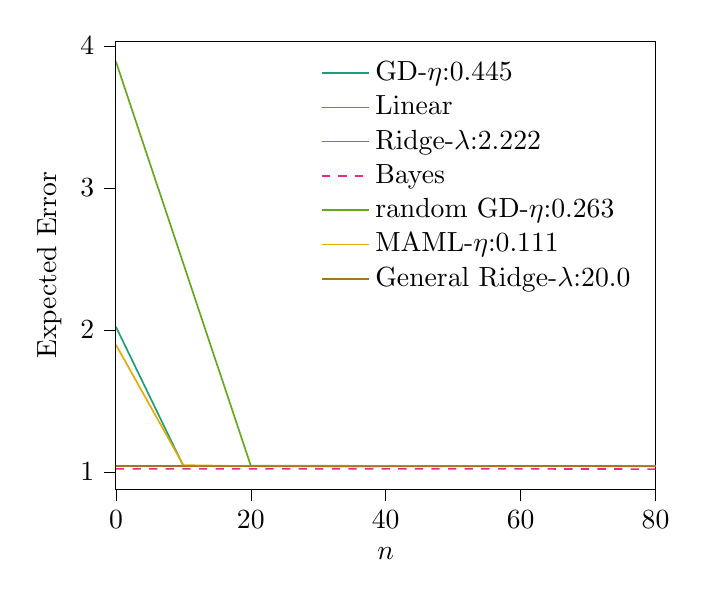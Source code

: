 % This file was created with tikzplotlib v0.10.1.
\begin{tikzpicture}

\definecolor{chocolate217952}{RGB}{217,95,2}
\definecolor{darkcyan27158119}{RGB}{27,158,119}
\definecolor{darkgoldenrod16611829}{RGB}{166,118,29}
\definecolor{darkgray176}{RGB}{176,176,176}
\definecolor{deeppink23141138}{RGB}{231,41,138}
\definecolor{lightslategray117112179}{RGB}{117,112,179}
\definecolor{olivedrab10216630}{RGB}{102,166,30}
\definecolor{orange2301712}{RGB}{230,171,2}

\begin{axis}[
legend cell align={left},
legend style={fill opacity=0.8, draw opacity=1, text opacity=1, draw=none},
tick align=outside,
tick pos=left,
x grid style={darkgray176},
xlabel={\(\displaystyle n\)},
xmin=0, xmax=80,
xtick style={color=black},
y grid style={darkgray176},
ylabel={Expected Error},
ymin=0.876, ymax=4.033,
ytick style={color=black}
]
\addplot [semithick, darkcyan27158119]
table {%
0 2.022
10 1.041
20 1.042
30 1.041
40 1.041
50 1.042
60 1.042
70 1.041
80 1.042
90 1.041
};
\addlegendentry{GD-$\eta$:0.445}
\addplot [semithick, chocolate217952]
table {%
0 1.042
20 1.041
40 1.042
60 1.041
80 1.04
};
\addlegendentry{Linear}
\addplot [semithick, lightslategray117112179]
table {%
0 1.04
10 1.04
20 1.04
30 1.04
40 1.039
50 1.039
60 1.04
70 1.04
80 1.039
90 1.039
};
\addlegendentry{Ridge-$\lambda$:2.222}
\addplot [semithick, deeppink23141138, dashed]
table {%
0 1.021
20 1.021
40 1.021
60 1.021
80 1.019
};
\addlegendentry{Bayes}
\addplot [semithick, olivedrab10216630]
table {%
0 3.889
20 1.043
40 1.042
60 1.042
80 1.042
};
\addlegendentry{random GD-$\eta$:0.263}
\addplot [semithick, orange2301712]
table {%
0 1.895
10 1.047
20 1.04
30 1.042
40 1.041
50 1.04
60 1.041
70 1.041
80 1.04
90 1.041
};
\addlegendentry{MAML-$\eta$:0.111}
\addplot [semithick, darkgoldenrod16611829]
table {%
0 1.04
10 1.04
20 1.04
30 1.039
40 1.04
50 1.04
60 1.041
70 1.041
80 1.04
90 1.041
};
\addlegendentry{General Ridge-$\lambda$:20.0}
\end{axis}

\end{tikzpicture}
